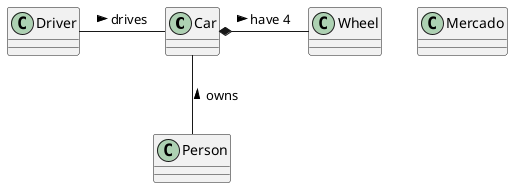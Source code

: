 @startuml Teste 
class Car
class Mercado {
    
}
Driver - Car : drives >
Car *- Wheel : have 4 >
Car -- Person : < owns
@enduml